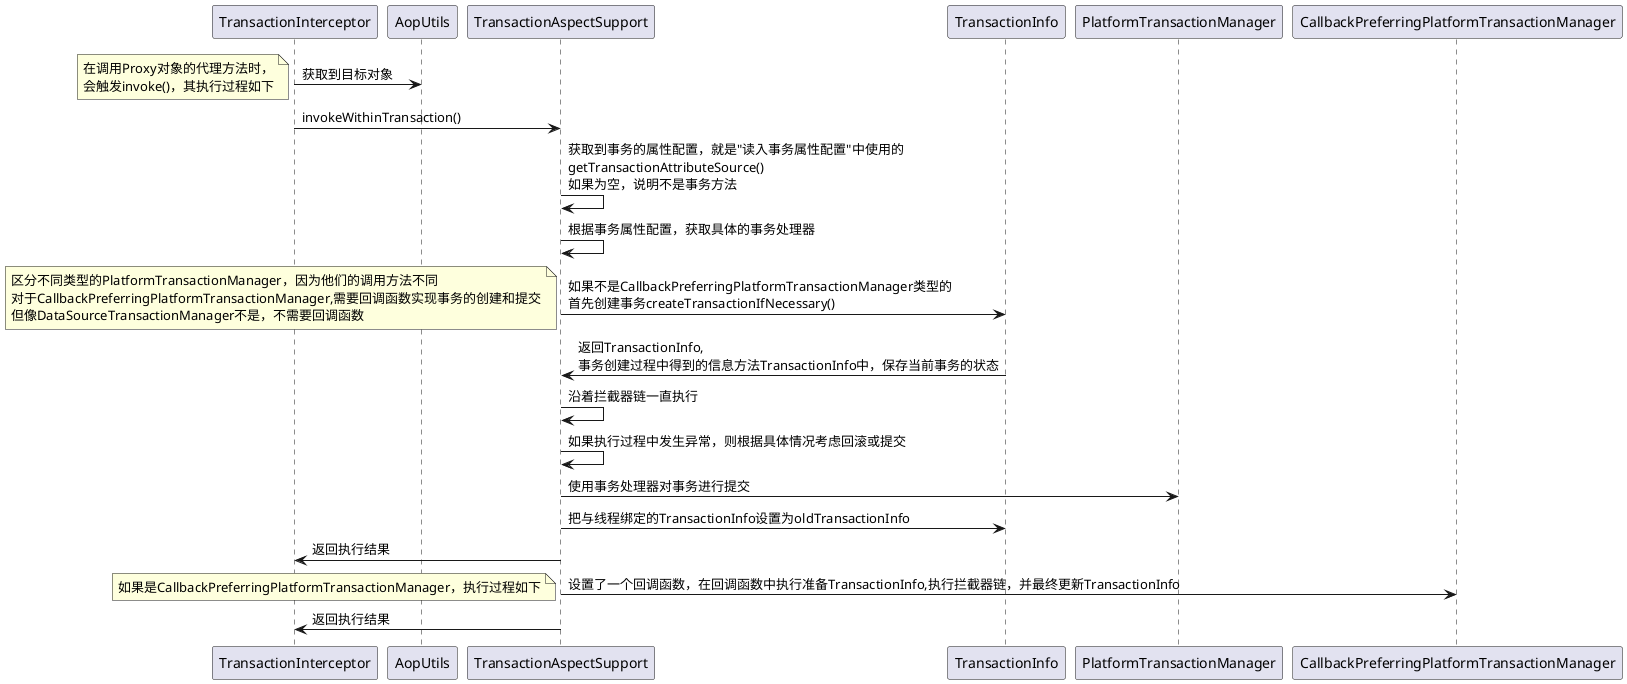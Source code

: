 @startuml
TransactionInterceptor -> AopUtils: 获取到目标对象
note left
在调用Proxy对象的代理方法时，
会触发invoke()，其执行过程如下
end note
TransactionInterceptor -> TransactionAspectSupport: invokeWithinTransaction()
TransactionAspectSupport -> TransactionAspectSupport: 获取到事务的属性配置，就是"读入事务属性配置"中使用的\ngetTransactionAttributeSource()\n如果为空，说明不是事务方法
TransactionAspectSupport -> TransactionAspectSupport: 根据事务属性配置，获取具体的事务处理器
TransactionAspectSupport -> TransactionInfo: 如果不是CallbackPreferringPlatformTransactionManager类型的\n首先创建事务createTransactionIfNecessary()
note left
区分不同类型的PlatformTransactionManager，因为他们的调用方法不同
对于CallbackPreferringPlatformTransactionManager,需要回调函数实现事务的创建和提交
但像DataSourceTransactionManager不是，不需要回调函数
end note
TransactionInfo -> TransactionAspectSupport: 返回TransactionInfo,\n事务创建过程中得到的信息方法TransactionInfo中，保存当前事务的状态
TransactionAspectSupport -> TransactionAspectSupport: 沿着拦截器链一直执行
TransactionAspectSupport -> TransactionAspectSupport: 如果执行过程中发生异常，则根据具体情况考虑回滚或提交
TransactionAspectSupport -> PlatformTransactionManager: 使用事务处理器对事务进行提交
TransactionAspectSupport -> TransactionInfo: 把与线程绑定的TransactionInfo设置为oldTransactionInfo
TransactionAspectSupport -> TransactionInterceptor: 返回执行结果
TransactionAspectSupport -> CallbackPreferringPlatformTransactionManager: 设置了一个回调函数，在回调函数中执行准备TransactionInfo,执行拦截器链，并最终更新TransactionInfo
note left
如果是CallbackPreferringPlatformTransactionManager，执行过程如下
end note
TransactionAspectSupport -> TransactionInterceptor: 返回执行结果

@enduml